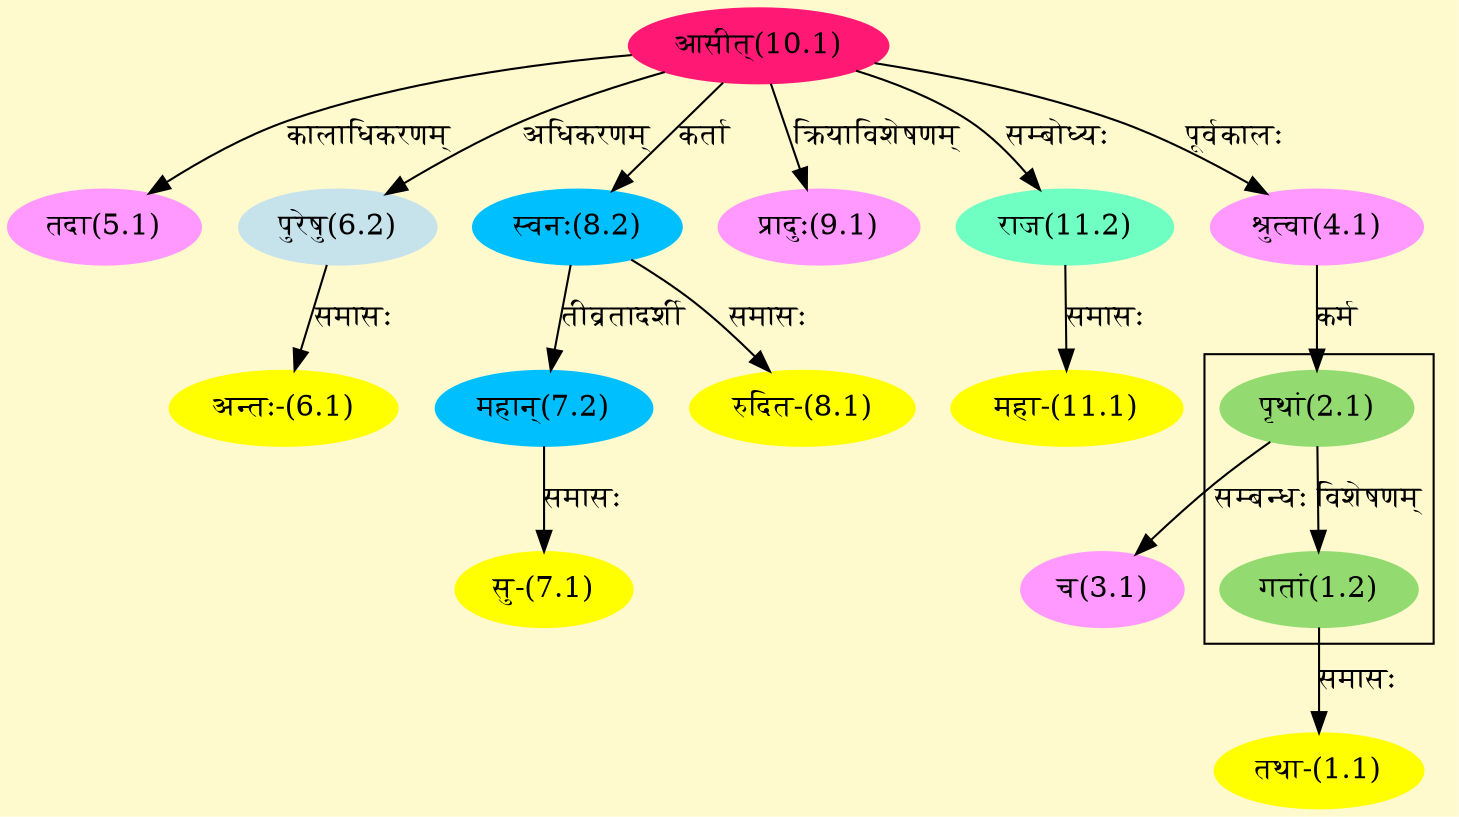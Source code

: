 digraph G{
rankdir=BT;
 compound=true;
 bgcolor="lemonchiffon1";

subgraph cluster_1{
Node1_2 [style=filled, color="#93DB70" label = "गतां(1.2)"]
Node2_1 [style=filled, color="#93DB70" label = "पृथां(2.1)"]

}
Node1_1 [style=filled, color="#FFFF00" label = "तथा-(1.1)"]
Node1_2 [style=filled, color="#93DB70" label = "गतां(1.2)"]
Node2_1 [style=filled, color="#93DB70" label = "पृथां(2.1)"]
Node4_1 [style=filled, color="#FF99FF" label = "श्रुत्वा(4.1)"]
Node3_1 [style=filled, color="#FF99FF" label = "च(3.1)"]
Node10_1 [style=filled, color="#FF1975" label = "आसीत्(10.1)"]
Node5_1 [style=filled, color="#FF99FF" label = "तदा(5.1)"]
Node6_1 [style=filled, color="#FFFF00" label = "अन्तः-(6.1)"]
Node6_2 [style=filled, color="#C6E2EB" label = "पुरेषु(6.2)"]
Node7_1 [style=filled, color="#FFFF00" label = "सु-(7.1)"]
Node7_2 [style=filled, color="#00BFFF" label = "महान्(7.2)"]
Node8_2 [style=filled, color="#00BFFF" label = "स्वनः(8.2)"]
Node8_1 [style=filled, color="#FFFF00" label = "रुदित-(8.1)"]
Node9_1 [style=filled, color="#FF99FF" label = "प्रादुः(9.1)"]
Node [style=filled, color="" label = "()"]
Node11_1 [style=filled, color="#FFFF00" label = "महा-(11.1)"]
Node11_2 [style=filled, color="#6FFFC3" label = "राज(11.2)"]
/* Start of Relations section */

Node1_1 -> Node1_2 [  label="समासः"  dir="back" ]
Node1_2 -> Node2_1 [  label="विशेषणम्"  dir="back" ]
Node2_1 -> Node4_1 [  label="कर्म"  dir="back" ]
Node3_1 -> Node2_1 [  label="सम्बन्धः"  dir="back" ]
Node4_1 -> Node10_1 [  label="पूर्वकालः"  dir="back" ]
Node5_1 -> Node10_1 [  label="कालाधिकरणम्"  dir="back" ]
Node6_1 -> Node6_2 [  label="समासः"  dir="back" ]
Node6_2 -> Node10_1 [  label="अधिकरणम्"  dir="back" ]
Node7_1 -> Node7_2 [  label="समासः"  dir="back" ]
Node7_2 -> Node8_2 [  label="तीव्रतादर्शी"  dir="back" ]
Node8_1 -> Node8_2 [  label="समासः"  dir="back" ]
Node8_2 -> Node10_1 [  label="कर्ता"  dir="back" ]
Node9_1 -> Node10_1 [  label="क्रियाविशेषणम्"  dir="back" ]
Node11_1 -> Node11_2 [  label="समासः"  dir="back" ]
Node11_2 -> Node10_1 [  label="सम्बोध्यः"  dir="back" ]
}
